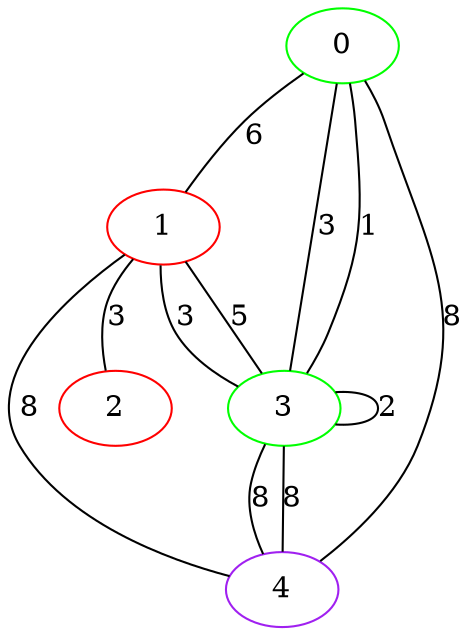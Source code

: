 graph "" {
0 [color=green, weight=2];
1 [color=red, weight=1];
2 [color=red, weight=1];
3 [color=green, weight=2];
4 [color=purple, weight=4];
0 -- 1  [key=0, label=6];
0 -- 3  [key=0, label=3];
0 -- 3  [key=1, label=1];
0 -- 4  [key=0, label=8];
1 -- 2  [key=0, label=3];
1 -- 3  [key=0, label=3];
1 -- 3  [key=1, label=5];
1 -- 4  [key=0, label=8];
3 -- 3  [key=0, label=2];
3 -- 4  [key=0, label=8];
3 -- 4  [key=1, label=8];
}
